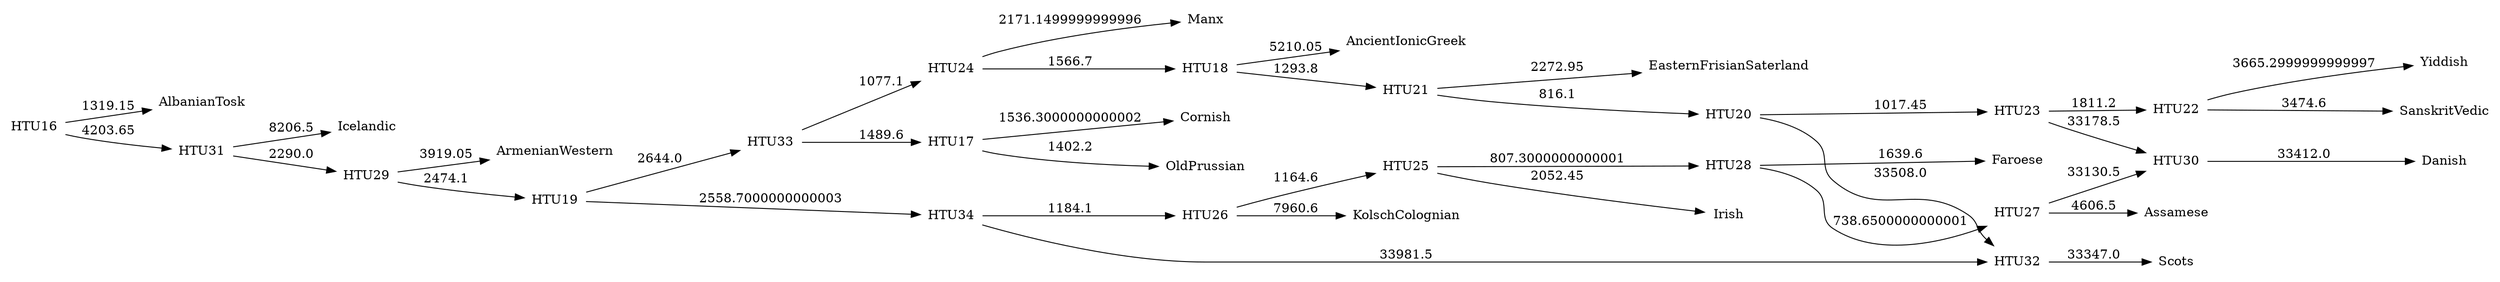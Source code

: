 digraph G {
	rankdir = LR;	node [ shape = none];

    0 [label=AlbanianTosk];
    1 [label=AncientIonicGreek];
    2 [label=ArmenianWestern];
    3 [label=Assamese];
    4 [label=Cornish];
    5 [label=Danish];
    6 [label=EasternFrisianSaterland];
    7 [label=Faroese];
    8 [label=Icelandic];
    9 [label=Irish];
    10 [label=KolschColognian];
    11 [label=Manx];
    12 [label=OldPrussian];
    13 [label=SanskritVedic];
    14 [label=Scots];
    15 [label=Yiddish];
    16 [label=HTU16];
    17 [label=HTU17];
    18 [label=HTU18];
    19 [label=HTU19];
    20 [label=HTU20];
    21 [label=HTU21];
    22 [label=HTU22];
    23 [label=HTU23];
    24 [label=HTU24];
    25 [label=HTU25];
    26 [label=HTU26];
    27 [label=HTU27];
    28 [label=HTU28];
    29 [label=HTU29];
    30 [label=HTU30];
    31 [label=HTU31];
    32 [label=HTU32];
    33 [label=HTU33];
    34 [label=HTU34];
    16 -> 0 [label=1319.15];
    16 -> 31 [label=4203.65];
    17 -> 4 [label=1536.3000000000002];
    17 -> 12 [label=1402.2];
    18 -> 1 [label=5210.05];
    18 -> 21 [label=1293.8];
    19 -> 33 [label=2644.0];
    19 -> 34 [label=2558.7000000000003];
    20 -> 23 [label=1017.45];
    20 -> 32 [label=33508.0];
    21 -> 6 [label=2272.95];
    21 -> 20 [label=816.1];
    22 -> 13 [label=3474.6];
    22 -> 15 [label=3665.2999999999997];
    23 -> 22 [label=1811.2];
    23 -> 30 [label=33178.5];
    24 -> 11 [label=2171.1499999999996];
    24 -> 18 [label=1566.7];
    25 -> 9 [label=2052.45];
    25 -> 28 [label=807.3000000000001];
    26 -> 10 [label=7960.6];
    26 -> 25 [label=1164.6];
    27 -> 3 [label=4606.5];
    27 -> 30 [label=33130.5];
    28 -> 7 [label=1639.6];
    28 -> 27 [label=738.6500000000001];
    29 -> 2 [label=3919.05];
    29 -> 19 [label=2474.1];
    30 -> 5 [label=33412.0];
    31 -> 8 [label=8206.5];
    31 -> 29 [label=2290.0];
    32 -> 14 [label=33347.0];
    33 -> 17 [label=1489.6];
    33 -> 24 [label=1077.1];
    34 -> 26 [label=1184.1];
    34 -> 32 [label=33981.5];
}
//51583.09999999999
digraph G {
	rankdir = LR;	node [ shape = none];

    0 [label=AlbanianTosk];
    1 [label=AncientIonicGreek];
    2 [label=ArmenianWestern];
    3 [label=Assamese];
    4 [label=Cornish];
    5 [label=Danish];
    6 [label=EasternFrisianSaterland];
    7 [label=Faroese];
    8 [label=Icelandic];
    9 [label=Irish];
    10 [label=KolschColognian];
    11 [label=Manx];
    12 [label=OldPrussian];
    13 [label=SanskritVedic];
    14 [label=Scots];
    15 [label=Yiddish];
    16 [label=HTU16];
    17 [label=HTU17];
    18 [label=HTU18];
    19 [label=HTU19];
    20 [label=HTU20];
    21 [label=HTU21];
    22 [label=HTU22];
    23 [label=HTU23];
    24 [label=HTU24];
    25 [label=HTU25];
    26 [label=HTU26];
    27 [label=HTU27];
    28 [label=HTU28];
    29 [label=HTU29];
    30 [label=HTU30];
    16 -> 0 [label=1375.65];
    16 -> 29 [label=3812.65];
    17 -> 4 [label=1517.8000000000002];
    17 -> 12 [label=1535.2];
    18 -> 1 [label=5133.55];
    18 -> 21 [label=1381.3000000000002];
    19 -> 26 [label=2332.7000000000003];
    19 -> 30 [label=2061.0];
    20 -> 14 [label=2202.0];
    20 -> 23 [label=1016.95];
    21 -> 6 [label=2273.95];
    21 -> 20 [label=816.1];
    22 -> 13 [label=3460.6];
    22 -> 15 [label=3651.2999999999997];
    23 -> 5 [label=2223.45];
    23 -> 22 [label=1796.2];
    24 -> 11 [label=2223.1499999999996];
    24 -> 18 [label=1511.7];
    25 -> 9 [label=1649.45];
    25 -> 27 [label=852.3000000000001];
    26 -> 10 [label=7279.6];
    26 -> 25 [label=1264.6];
    27 -> 3 [label=4620.55];
    27 -> 7 [label=1859.6];
    28 -> 2 [label=3624.75];
    28 -> 19 [label=2162.9];
    29 -> 8 [label=7624.5];
    29 -> 28 [label=2105.8];
    30 -> 17 [label=1384.6];
    30 -> 24 [label=982.6];
}
//48037.59999999999
digraph G {
	rankdir = LR;	node [ shape = none];

    0 [label=AlbanianTosk];
    1 [label=AncientIonicGreek];
    2 [label=ArmenianWestern];
    3 [label=Assamese];
    4 [label=Cornish];
    5 [label=Danish];
    6 [label=EasternFrisianSaterland];
    7 [label=Faroese];
    8 [label=Icelandic];
    9 [label=Irish];
    10 [label=KolschColognian];
    11 [label=Manx];
    12 [label=OldPrussian];
    13 [label=SanskritVedic];
    14 [label=Scots];
    15 [label=Yiddish];
    16 [label=HTU16];
    17 [label=HTU17];
    18 [label=HTU18];
    19 [label=HTU19];
    20 [label=HTU20];
    21 [label=HTU21];
    22 [label=HTU22];
    23 [label=HTU23];
    24 [label=HTU24];
    25 [label=HTU25];
    26 [label=HTU26];
    27 [label=HTU27];
    28 [label=HTU28];
    29 [label=HTU29];
    30 [label=HTU30];
    16 -> 0 [label=1376.15];
    16 -> 29 [label=3806.65];
    17 -> 4 [label=1547.8000000000002];
    17 -> 12 [label=1502.2];
    18 -> 1 [label=4665.05];
    18 -> 21 [label=1261.3000000000002];
    19 -> 25 [label=2145.7000000000003];
    19 -> 30 [label=2214.0];
    20 -> 14 [label=1829.8000000000002];
    20 -> 22 [label=1654.05];
    21 -> 6 [label=1927.45];
    21 -> 20 [label=801.3000000000001];
    22 -> 13 [label=3359.8];
    22 -> 15 [label=3763.6];
    23 -> 11 [label=1984.1499999999999];
    23 -> 18 [label=1474.2];
    24 -> 9 [label=1962.95];
    24 -> 27 [label=843.3000000000001];
    25 -> 10 [label=7661.6];
    25 -> 24 [label=1411.6];
    26 -> 3 [label=4630.0];
    26 -> 5 [label=2257.1499999999996];
    27 -> 7 [label=1675.6];
    27 -> 26 [label=772.1500000000001];
    28 -> 2 [label=3631.25];
    28 -> 19 [label=2166.4];
    29 -> 8 [label=7688.5];
    29 -> 28 [label=2104.3];
    30 -> 17 [label=1074.1];
    30 -> 23 [label=770.1];
}
//47652.799999999996
digraph G {
	rankdir = LR;	node [ shape = none];

    0 [label=AlbanianTosk];
    1 [label=AncientIonicGreek];
    2 [label=ArmenianWestern];
    3 [label=Assamese];
    4 [label=Cornish];
    5 [label=Danish];
    6 [label=EasternFrisianSaterland];
    7 [label=Faroese];
    8 [label=Icelandic];
    9 [label=Irish];
    10 [label=KolschColognian];
    11 [label=Manx];
    12 [label=OldPrussian];
    13 [label=SanskritVedic];
    14 [label=Scots];
    15 [label=Yiddish];
    16 [label=HTU16];
    17 [label=HTU17];
    18 [label=HTU18];
    19 [label=HTU19];
    20 [label=HTU20];
    21 [label=HTU21];
    22 [label=HTU22];
    23 [label=HTU23];
    24 [label=HTU24];
    25 [label=HTU25];
    26 [label=HTU26];
    27 [label=HTU27];
    28 [label=HTU28];
    29 [label=HTU29];
    30 [label=HTU30];
    16 -> 0 [label=1376.15];
    16 -> 29 [label=3806.65];
    17 -> 4 [label=1547.8000000000002];
    17 -> 12 [label=1502.2];
    18 -> 1 [label=4665.05];
    18 -> 21 [label=1261.3000000000002];
    19 -> 25 [label=2145.7000000000003];
    19 -> 30 [label=2214.0];
    20 -> 14 [label=1829.8000000000002];
    20 -> 22 [label=1654.05];
    21 -> 6 [label=1927.45];
    21 -> 20 [label=801.3000000000001];
    22 -> 13 [label=3359.8];
    22 -> 15 [label=3763.6];
    23 -> 11 [label=1984.1499999999999];
    23 -> 18 [label=1474.2];
    24 -> 9 [label=1962.95];
    24 -> 27 [label=843.3000000000001];
    25 -> 10 [label=7661.6];
    25 -> 24 [label=1411.6];
    26 -> 3 [label=4630.0];
    26 -> 5 [label=2257.1499999999996];
    27 -> 7 [label=1675.6];
    27 -> 26 [label=772.1500000000001];
    28 -> 2 [label=3631.25];
    28 -> 19 [label=2166.4];
    29 -> 8 [label=7688.5];
    29 -> 28 [label=2104.3];
    30 -> 17 [label=1074.1];
    30 -> 23 [label=770.1];
}
//47652.799999999996
digraph G {
	rankdir = LR;	node [ shape = none];

    0 [label=AlbanianTosk];
    1 [label=AncientIonicGreek];
    2 [label=ArmenianWestern];
    3 [label=Assamese];
    4 [label=Cornish];
    5 [label=Danish];
    6 [label=EasternFrisianSaterland];
    7 [label=Faroese];
    8 [label=Icelandic];
    9 [label=Irish];
    10 [label=KolschColognian];
    11 [label=Manx];
    12 [label=OldPrussian];
    13 [label=SanskritVedic];
    14 [label=Scots];
    15 [label=Yiddish];
    16 [label=HTU16];
    17 [label=HTU17];
    18 [label=HTU18];
    19 [label=HTU19];
    20 [label=HTU20];
    21 [label=HTU21];
    22 [label=HTU22];
    23 [label=HTU23];
    24 [label=HTU24];
    25 [label=HTU25];
    26 [label=HTU26];
    27 [label=HTU27];
    28 [label=HTU28];
    29 [label=HTU29];
    30 [label=HTU30];
    16 -> 0 [label=1324.65];
    16 -> 28 [label=3915.15];
    17 -> 4 [label=1563.3000000000002];
    17 -> 12 [label=1373.2];
    18 -> 1 [label=4493.6];
    18 -> 20 [label=1341.8];
    19 -> 29 [label=2461.0];
    19 -> 30 [label=2272.2000000000003];
    20 -> 6 [label=2320.9];
    20 -> 21 [label=1071.1];
    21 -> 13 [label=3505.1];
    21 -> 15 [label=3545.8];
    22 -> 11 [label=1888.1499999999999];
    22 -> 18 [label=1907.6499999999999];
    23 -> 9 [label=2052.45];
    23 -> 26 [label=802.3000000000001];
    24 -> 10 [label=7931.1];
    24 -> 23 [label=1173.6];
    25 -> 3 [label=4601.5];
    25 -> 5 [label=2315.6499999999996];
    26 -> 7 [label=1633.1];
    26 -> 25 [label=747.6500000000001];
    27 -> 2 [label=3641.05];
    27 -> 19 [label=2320.6];
    28 -> 8 [label=7930.0];
    28 -> 27 [label=2138.0];
    29 -> 17 [label=1162.1];
    29 -> 22 [label=998.6];
    30 -> 14 [label=2469.3];
    30 -> 24 [label=1167.1];
}
//47638.799999999996
digraph G {
	rankdir = LR;	node [ shape = none];

    0 [label=AlbanianTosk];
    1 [label=AncientIonicGreek];
    2 [label=ArmenianWestern];
    3 [label=Assamese];
    4 [label=Cornish];
    5 [label=Danish];
    6 [label=EasternFrisianSaterland];
    7 [label=Faroese];
    8 [label=Icelandic];
    9 [label=Irish];
    10 [label=KolschColognian];
    11 [label=Manx];
    12 [label=OldPrussian];
    13 [label=SanskritVedic];
    14 [label=Scots];
    15 [label=Yiddish];
    16 [label=HTU16];
    17 [label=HTU17];
    18 [label=HTU18];
    19 [label=HTU19];
    20 [label=HTU20];
    21 [label=HTU21];
    22 [label=HTU22];
    23 [label=HTU23];
    24 [label=HTU24];
    25 [label=HTU25];
    26 [label=HTU26];
    27 [label=HTU27];
    28 [label=HTU28];
    29 [label=HTU29];
    30 [label=HTU30];
    16 -> 0 [label=1324.65];
    16 -> 28 [label=3915.15];
    17 -> 4 [label=1563.3000000000002];
    17 -> 12 [label=1373.2];
    18 -> 1 [label=4493.6];
    18 -> 20 [label=1341.8];
    19 -> 29 [label=2461.0];
    19 -> 30 [label=2272.2000000000003];
    20 -> 6 [label=2320.9];
    20 -> 21 [label=1071.1];
    21 -> 13 [label=3505.1];
    21 -> 15 [label=3545.8];
    22 -> 11 [label=1888.1499999999999];
    22 -> 18 [label=1907.6499999999999];
    23 -> 9 [label=2052.45];
    23 -> 26 [label=802.3000000000001];
    24 -> 10 [label=7931.1];
    24 -> 23 [label=1173.6];
    25 -> 3 [label=4601.5];
    25 -> 5 [label=2315.6499999999996];
    26 -> 7 [label=1633.1];
    26 -> 25 [label=747.6500000000001];
    27 -> 2 [label=3641.05];
    27 -> 19 [label=2320.6];
    28 -> 8 [label=7930.0];
    28 -> 27 [label=2138.0];
    29 -> 17 [label=1162.1];
    29 -> 22 [label=998.6];
    30 -> 14 [label=2469.3];
    30 -> 24 [label=1167.1];
}
//47638.799999999996
